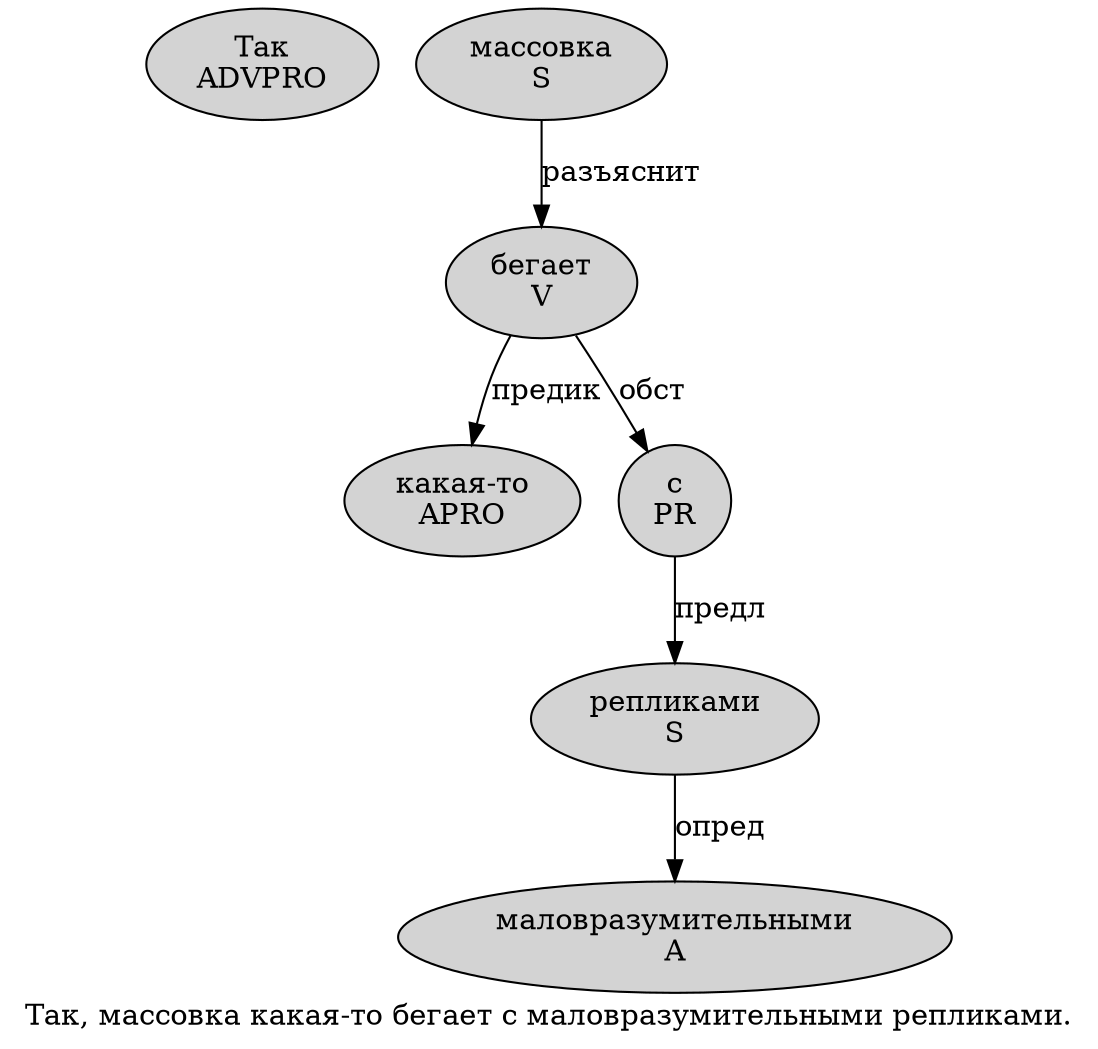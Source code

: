 digraph SENTENCE_3617 {
	graph [label="Так, массовка какая-то бегает с маловразумительными репликами."]
	node [style=filled]
		0 [label="Так
ADVPRO" color="" fillcolor=lightgray penwidth=1 shape=ellipse]
		2 [label="массовка
S" color="" fillcolor=lightgray penwidth=1 shape=ellipse]
		3 [label="какая-то
APRO" color="" fillcolor=lightgray penwidth=1 shape=ellipse]
		4 [label="бегает
V" color="" fillcolor=lightgray penwidth=1 shape=ellipse]
		5 [label="с
PR" color="" fillcolor=lightgray penwidth=1 shape=ellipse]
		6 [label="маловразумительными
A" color="" fillcolor=lightgray penwidth=1 shape=ellipse]
		7 [label="репликами
S" color="" fillcolor=lightgray penwidth=1 shape=ellipse]
			2 -> 4 [label="разъяснит"]
			7 -> 6 [label="опред"]
			4 -> 3 [label="предик"]
			4 -> 5 [label="обст"]
			5 -> 7 [label="предл"]
}